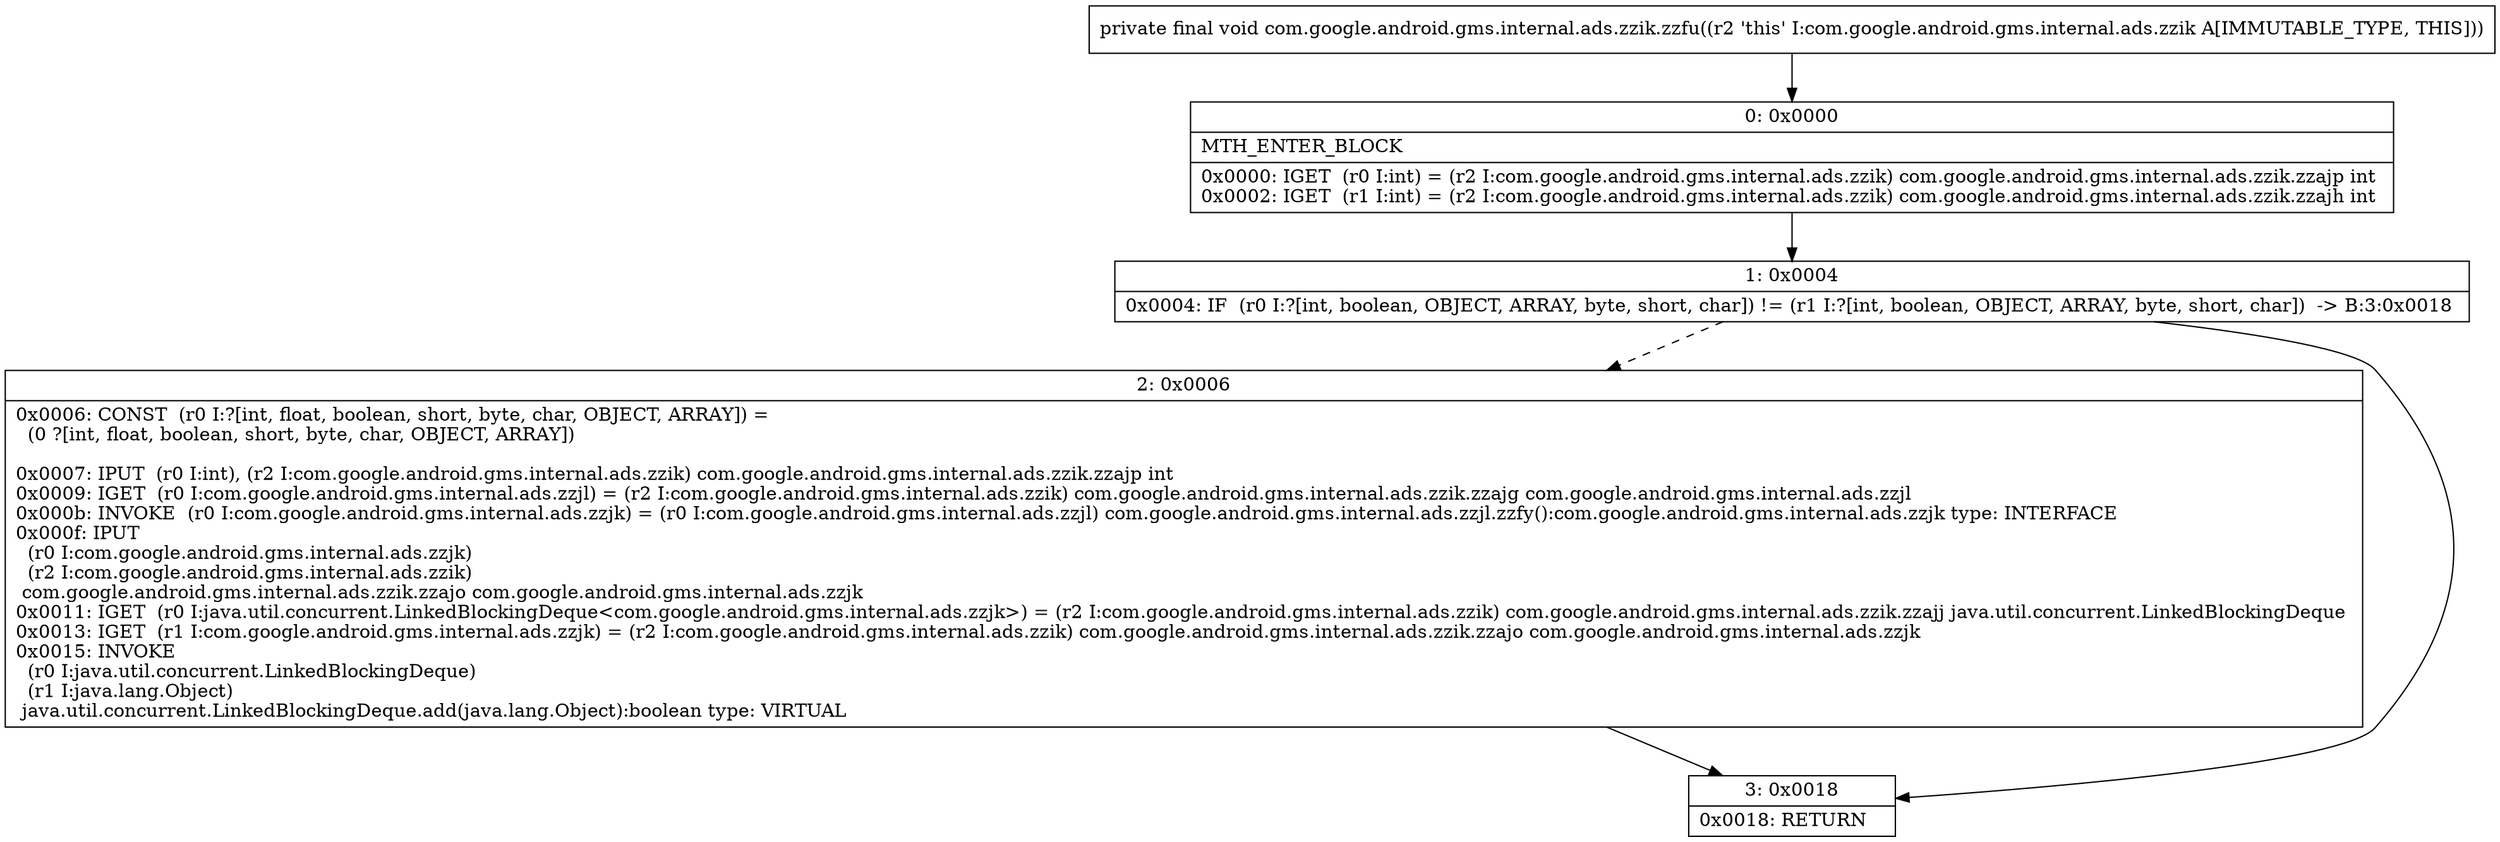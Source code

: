 digraph "CFG forcom.google.android.gms.internal.ads.zzik.zzfu()V" {
Node_0 [shape=record,label="{0\:\ 0x0000|MTH_ENTER_BLOCK\l|0x0000: IGET  (r0 I:int) = (r2 I:com.google.android.gms.internal.ads.zzik) com.google.android.gms.internal.ads.zzik.zzajp int \l0x0002: IGET  (r1 I:int) = (r2 I:com.google.android.gms.internal.ads.zzik) com.google.android.gms.internal.ads.zzik.zzajh int \l}"];
Node_1 [shape=record,label="{1\:\ 0x0004|0x0004: IF  (r0 I:?[int, boolean, OBJECT, ARRAY, byte, short, char]) != (r1 I:?[int, boolean, OBJECT, ARRAY, byte, short, char])  \-\> B:3:0x0018 \l}"];
Node_2 [shape=record,label="{2\:\ 0x0006|0x0006: CONST  (r0 I:?[int, float, boolean, short, byte, char, OBJECT, ARRAY]) = \l  (0 ?[int, float, boolean, short, byte, char, OBJECT, ARRAY])\l \l0x0007: IPUT  (r0 I:int), (r2 I:com.google.android.gms.internal.ads.zzik) com.google.android.gms.internal.ads.zzik.zzajp int \l0x0009: IGET  (r0 I:com.google.android.gms.internal.ads.zzjl) = (r2 I:com.google.android.gms.internal.ads.zzik) com.google.android.gms.internal.ads.zzik.zzajg com.google.android.gms.internal.ads.zzjl \l0x000b: INVOKE  (r0 I:com.google.android.gms.internal.ads.zzjk) = (r0 I:com.google.android.gms.internal.ads.zzjl) com.google.android.gms.internal.ads.zzjl.zzfy():com.google.android.gms.internal.ads.zzjk type: INTERFACE \l0x000f: IPUT  \l  (r0 I:com.google.android.gms.internal.ads.zzjk)\l  (r2 I:com.google.android.gms.internal.ads.zzik)\l com.google.android.gms.internal.ads.zzik.zzajo com.google.android.gms.internal.ads.zzjk \l0x0011: IGET  (r0 I:java.util.concurrent.LinkedBlockingDeque\<com.google.android.gms.internal.ads.zzjk\>) = (r2 I:com.google.android.gms.internal.ads.zzik) com.google.android.gms.internal.ads.zzik.zzajj java.util.concurrent.LinkedBlockingDeque \l0x0013: IGET  (r1 I:com.google.android.gms.internal.ads.zzjk) = (r2 I:com.google.android.gms.internal.ads.zzik) com.google.android.gms.internal.ads.zzik.zzajo com.google.android.gms.internal.ads.zzjk \l0x0015: INVOKE  \l  (r0 I:java.util.concurrent.LinkedBlockingDeque)\l  (r1 I:java.lang.Object)\l java.util.concurrent.LinkedBlockingDeque.add(java.lang.Object):boolean type: VIRTUAL \l}"];
Node_3 [shape=record,label="{3\:\ 0x0018|0x0018: RETURN   \l}"];
MethodNode[shape=record,label="{private final void com.google.android.gms.internal.ads.zzik.zzfu((r2 'this' I:com.google.android.gms.internal.ads.zzik A[IMMUTABLE_TYPE, THIS])) }"];
MethodNode -> Node_0;
Node_0 -> Node_1;
Node_1 -> Node_2[style=dashed];
Node_1 -> Node_3;
Node_2 -> Node_3;
}

